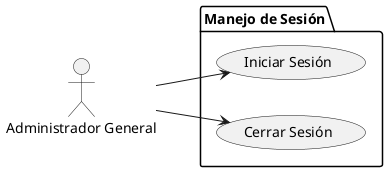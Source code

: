 @startuml EnvioDocumentos
left to right direction
actor "Administrador General" as AdminGeneral

package "Manejo de Sesión" {
    usecase "Iniciar Sesión" as MS1
    usecase "Cerrar Sesión" as MS2
}

AdminGeneral --> MS1
AdminGeneral --> MS2
@enduml
